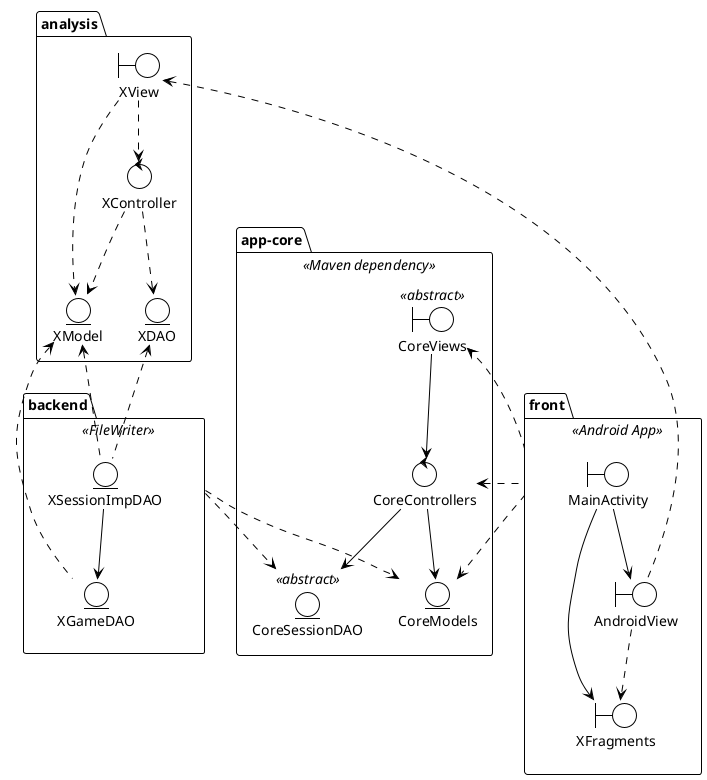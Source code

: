 @startuml analysis-architecture
!theme plain

package analysis{
    boundary XView
    control XController
    entity XDAO
    entity XModel
}


XView ..> XController
XView ..> XModel
XController ..> XModel
XController ..> XDAO

package front <<Android App>> {
    boundary AndroidView
    boundary MainActivity
    boundary XFragments
}
AndroidView ..> XFragments 
AndroidView .up.> XView
MainActivity --> XFragments
MainActivity --> AndroidView
' XFragments ..> XController DUDA

package backend <<FileWriter>> {
    entity XSessionImpDAO
    entity XGameDAO
}

XSessionImpDAO .up.> XDAO
XSessionImpDAO .up.> XModel
XSessionImpDAO --> XGameDAO
XGameDAO .up.> XModel

package app-core <<Maven dependency>> {
    entity CoreSessionDAO <<abstract>>
    boundary CoreViews <<abstract>>
    control CoreControllers
    entity CoreModels
}

CoreControllers --> CoreModels
CoreControllers --> CoreSessionDAO
CoreViews --> CoreControllers

front .left.> CoreControllers
front .down.> CoreViews
front .down.> CoreModels
backend ..> CoreSessionDAO
backend ..> CoreModels

